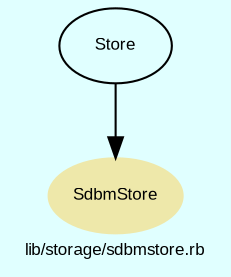 digraph TopLevel {
    compound = true
    bgcolor = lightcyan1
    fontname = Arial
    fontsize = 8
    label = "lib/storage/sdbmstore.rb"
    node [
        fontname = Arial,
        fontsize = 8,
        color = black
    ]

    SdbmStore [
        fontcolor = black,
        URL = "classes/SdbmStore.html",
        shape = ellipse,
        color = palegoldenrod,
        style = filled,
        label = "SdbmStore"
    ]

    Store [
        URL = "classes/Store.html",
        label = "Store"
    ]

    Store -> SdbmStore [

    ]

}

